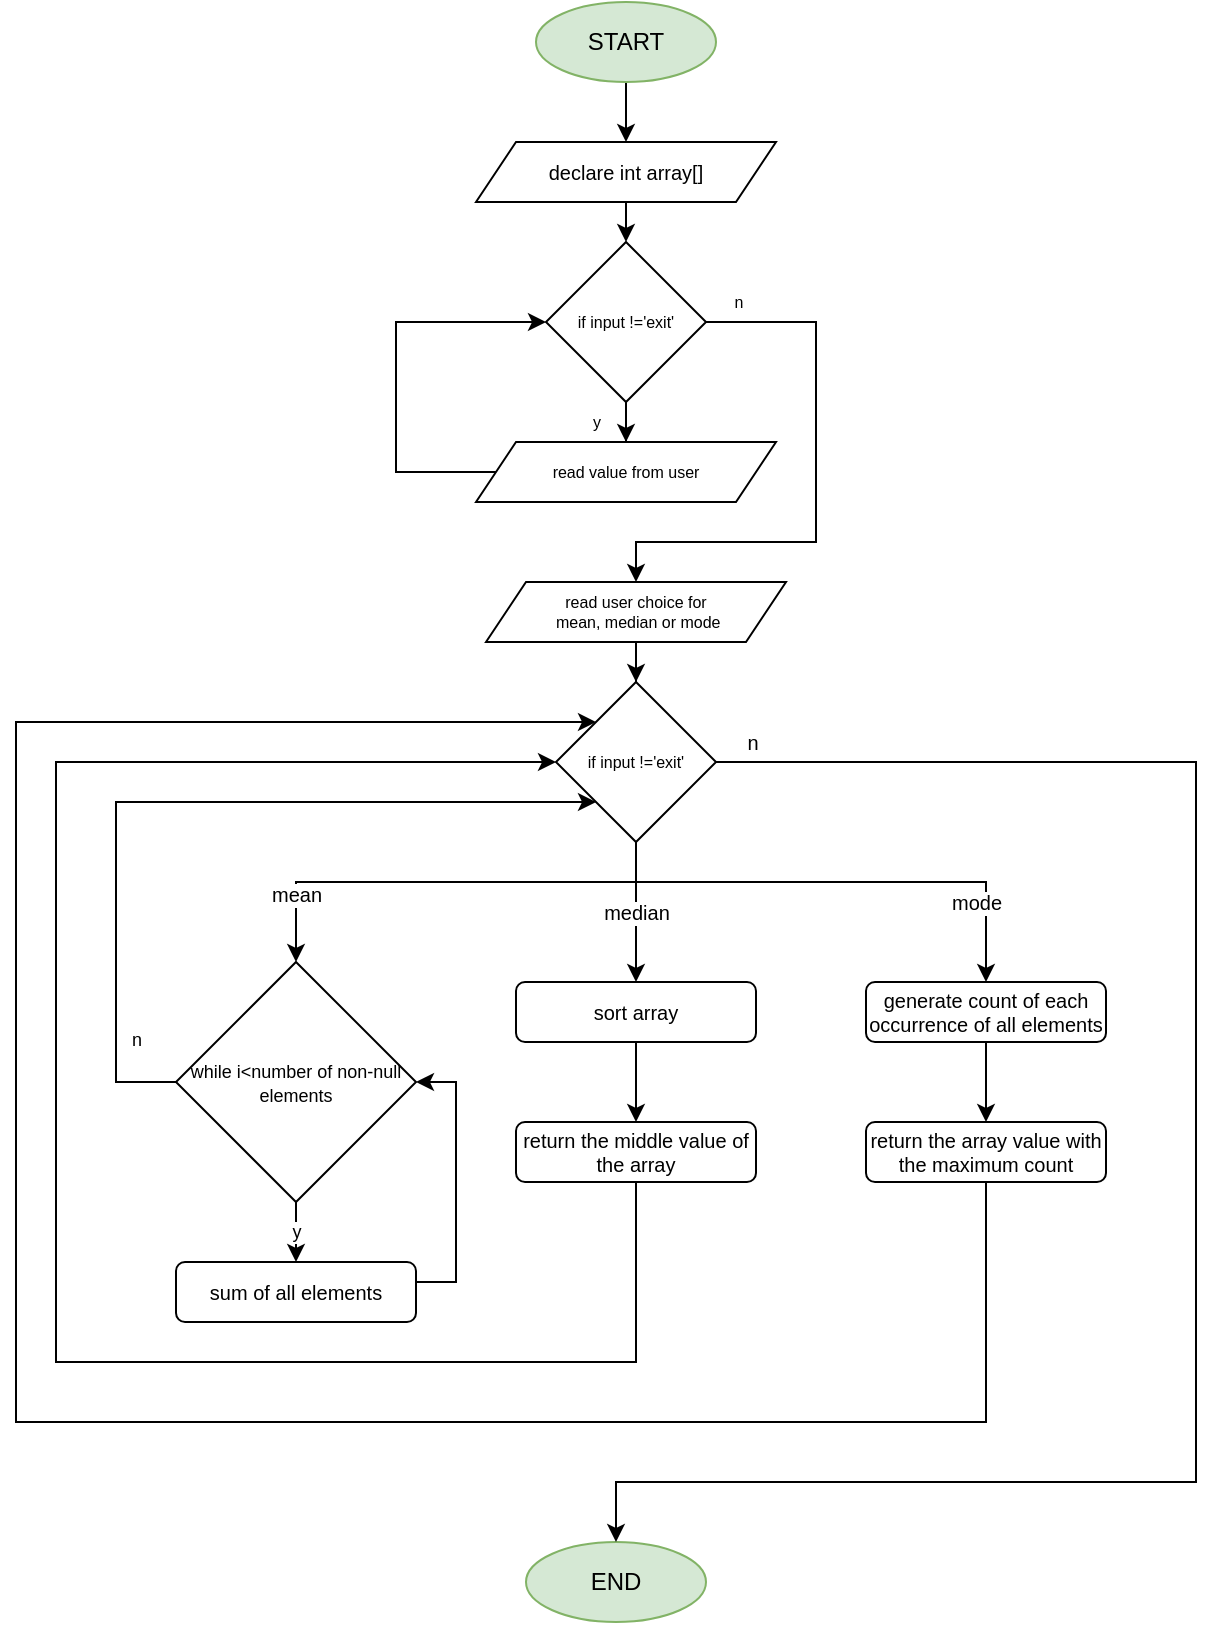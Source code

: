 <mxfile version="20.8.18" type="device"><diagram name="Page-1" id="wb4IQdeCTD9q-gkBVjaM"><mxGraphModel dx="1644" dy="508" grid="1" gridSize="10" guides="1" tooltips="1" connect="1" arrows="1" fold="1" page="1" pageScale="1" pageWidth="850" pageHeight="1100" math="0" shadow="0"><root><mxCell id="0"/><mxCell id="1" parent="0"/><mxCell id="lsb5xpoDB-YfTOCaYcEJ-8" style="edgeStyle=orthogonalEdgeStyle;rounded=0;orthogonalLoop=1;jettySize=auto;html=1;exitX=0.5;exitY=1;exitDx=0;exitDy=0;entryX=0.5;entryY=0;entryDx=0;entryDy=0;fontSize=8;" edge="1" parent="1" source="lsb5xpoDB-YfTOCaYcEJ-1" target="lsb5xpoDB-YfTOCaYcEJ-7"><mxGeometry relative="1" as="geometry"/></mxCell><mxCell id="lsb5xpoDB-YfTOCaYcEJ-1" value="START" style="ellipse;whiteSpace=wrap;html=1;fillColor=#d5e8d4;strokeColor=#82b366;" vertex="1" parent="1"><mxGeometry x="260" y="30" width="90" height="40" as="geometry"/></mxCell><mxCell id="lsb5xpoDB-YfTOCaYcEJ-3" value="END" style="ellipse;whiteSpace=wrap;html=1;fillColor=#d5e8d4;strokeColor=#82b366;" vertex="1" parent="1"><mxGeometry x="255" y="800" width="90" height="40" as="geometry"/></mxCell><mxCell id="lsb5xpoDB-YfTOCaYcEJ-9" style="edgeStyle=orthogonalEdgeStyle;rounded=0;orthogonalLoop=1;jettySize=auto;html=1;exitX=0.5;exitY=1;exitDx=0;exitDy=0;entryX=0.5;entryY=0;entryDx=0;entryDy=0;fontSize=8;" edge="1" parent="1" source="lsb5xpoDB-YfTOCaYcEJ-7" target="lsb5xpoDB-YfTOCaYcEJ-17"><mxGeometry relative="1" as="geometry"><mxPoint x="305" y="180" as="targetPoint"/></mxGeometry></mxCell><mxCell id="lsb5xpoDB-YfTOCaYcEJ-7" value="&lt;font style=&quot;font-size: 10px;&quot;&gt;declare int array[]&lt;/font&gt;" style="shape=parallelogram;perimeter=parallelogramPerimeter;whiteSpace=wrap;html=1;fixedSize=1;fontSize=8;" vertex="1" parent="1"><mxGeometry x="230" y="100" width="150" height="30" as="geometry"/></mxCell><mxCell id="lsb5xpoDB-YfTOCaYcEJ-18" style="edgeStyle=orthogonalEdgeStyle;rounded=0;orthogonalLoop=1;jettySize=auto;html=1;exitX=0;exitY=0.5;exitDx=0;exitDy=0;fontSize=8;entryX=0;entryY=0.5;entryDx=0;entryDy=0;" edge="1" parent="1" source="lsb5xpoDB-YfTOCaYcEJ-11" target="lsb5xpoDB-YfTOCaYcEJ-17"><mxGeometry relative="1" as="geometry"><mxPoint x="150" y="270" as="targetPoint"/><Array as="points"><mxPoint x="190" y="265"/><mxPoint x="190" y="190"/></Array></mxGeometry></mxCell><mxCell id="lsb5xpoDB-YfTOCaYcEJ-11" value="read value from user" style="shape=parallelogram;perimeter=parallelogramPerimeter;whiteSpace=wrap;html=1;fixedSize=1;fontSize=8;" vertex="1" parent="1"><mxGeometry x="230" y="250" width="150" height="30" as="geometry"/></mxCell><mxCell id="lsb5xpoDB-YfTOCaYcEJ-20" value="y" style="edgeStyle=orthogonalEdgeStyle;rounded=0;orthogonalLoop=1;jettySize=auto;html=1;entryX=0.5;entryY=0;entryDx=0;entryDy=0;fontSize=8;" edge="1" parent="1" source="lsb5xpoDB-YfTOCaYcEJ-17" target="lsb5xpoDB-YfTOCaYcEJ-11"><mxGeometry x="-0.667" y="-15" relative="1" as="geometry"><mxPoint as="offset"/></mxGeometry></mxCell><mxCell id="lsb5xpoDB-YfTOCaYcEJ-21" value="n" style="edgeStyle=orthogonalEdgeStyle;rounded=0;orthogonalLoop=1;jettySize=auto;html=1;exitX=1;exitY=0.5;exitDx=0;exitDy=0;fontSize=8;entryX=0.5;entryY=0;entryDx=0;entryDy=0;" edge="1" parent="1" source="lsb5xpoDB-YfTOCaYcEJ-17" target="lsb5xpoDB-YfTOCaYcEJ-23"><mxGeometry x="-0.887" y="10" relative="1" as="geometry"><mxPoint x="310" y="415" as="targetPoint"/><Array as="points"><mxPoint x="400" y="190"/><mxPoint x="400" y="300"/><mxPoint x="310" y="300"/></Array><mxPoint as="offset"/></mxGeometry></mxCell><mxCell id="lsb5xpoDB-YfTOCaYcEJ-17" value="if input !='exit'" style="rhombus;whiteSpace=wrap;html=1;fontSize=8;" vertex="1" parent="1"><mxGeometry x="265" y="150" width="80" height="80" as="geometry"/></mxCell><mxCell id="lsb5xpoDB-YfTOCaYcEJ-28" style="edgeStyle=orthogonalEdgeStyle;rounded=0;orthogonalLoop=1;jettySize=auto;html=1;entryX=0.5;entryY=0;entryDx=0;entryDy=0;fontSize=8;" edge="1" parent="1" source="lsb5xpoDB-YfTOCaYcEJ-23" target="lsb5xpoDB-YfTOCaYcEJ-26"><mxGeometry relative="1" as="geometry"/></mxCell><mxCell id="lsb5xpoDB-YfTOCaYcEJ-23" value="read user choice for&lt;br&gt;&amp;nbsp;mean, median or mode" style="shape=parallelogram;perimeter=parallelogramPerimeter;whiteSpace=wrap;html=1;fixedSize=1;fontSize=8;" vertex="1" parent="1"><mxGeometry x="235" y="320" width="150" height="30" as="geometry"/></mxCell><mxCell id="lsb5xpoDB-YfTOCaYcEJ-30" value="n" style="edgeStyle=orthogonalEdgeStyle;rounded=0;orthogonalLoop=1;jettySize=auto;html=1;exitX=1;exitY=0.5;exitDx=0;exitDy=0;fontSize=10;entryX=0.5;entryY=0;entryDx=0;entryDy=0;" edge="1" parent="1" source="lsb5xpoDB-YfTOCaYcEJ-26" target="lsb5xpoDB-YfTOCaYcEJ-3"><mxGeometry x="-0.962" y="10" relative="1" as="geometry"><Array as="points"><mxPoint x="590" y="410"/><mxPoint x="590" y="770"/><mxPoint x="300" y="770"/><mxPoint x="300" y="790"/></Array><mxPoint as="offset"/></mxGeometry></mxCell><mxCell id="lsb5xpoDB-YfTOCaYcEJ-31" value="median" style="edgeStyle=orthogonalEdgeStyle;rounded=0;orthogonalLoop=1;jettySize=auto;html=1;fontSize=10;entryX=0.5;entryY=0;entryDx=0;entryDy=0;" edge="1" parent="1" source="lsb5xpoDB-YfTOCaYcEJ-26" target="lsb5xpoDB-YfTOCaYcEJ-35"><mxGeometry relative="1" as="geometry"><mxPoint x="310" y="500" as="targetPoint"/></mxGeometry></mxCell><mxCell id="lsb5xpoDB-YfTOCaYcEJ-36" value="mode" style="edgeStyle=orthogonalEdgeStyle;rounded=0;orthogonalLoop=1;jettySize=auto;html=1;entryX=0.5;entryY=0;entryDx=0;entryDy=0;fontSize=10;" edge="1" parent="1" source="lsb5xpoDB-YfTOCaYcEJ-26" target="lsb5xpoDB-YfTOCaYcEJ-34"><mxGeometry x="0.673" y="-5" relative="1" as="geometry"><Array as="points"><mxPoint x="310" y="470"/><mxPoint x="485" y="470"/></Array><mxPoint as="offset"/></mxGeometry></mxCell><mxCell id="lsb5xpoDB-YfTOCaYcEJ-37" value="mean" style="edgeStyle=orthogonalEdgeStyle;rounded=0;orthogonalLoop=1;jettySize=auto;html=1;exitX=0.5;exitY=1;exitDx=0;exitDy=0;entryX=0.5;entryY=0;entryDx=0;entryDy=0;fontSize=10;" edge="1" parent="1" source="lsb5xpoDB-YfTOCaYcEJ-26" target="lsb5xpoDB-YfTOCaYcEJ-38"><mxGeometry x="0.704" relative="1" as="geometry"><mxPoint x="140" y="510" as="targetPoint"/><Array as="points"><mxPoint x="310" y="470"/><mxPoint x="140" y="470"/></Array><mxPoint as="offset"/></mxGeometry></mxCell><mxCell id="lsb5xpoDB-YfTOCaYcEJ-26" value="if input !='exit'" style="rhombus;whiteSpace=wrap;html=1;fontSize=8;" vertex="1" parent="1"><mxGeometry x="270" y="370" width="80" height="80" as="geometry"/></mxCell><mxCell id="lsb5xpoDB-YfTOCaYcEJ-49" style="edgeStyle=orthogonalEdgeStyle;rounded=0;orthogonalLoop=1;jettySize=auto;html=1;entryX=0.5;entryY=0;entryDx=0;entryDy=0;fontSize=9;" edge="1" parent="1" source="lsb5xpoDB-YfTOCaYcEJ-34" target="lsb5xpoDB-YfTOCaYcEJ-48"><mxGeometry relative="1" as="geometry"/></mxCell><mxCell id="lsb5xpoDB-YfTOCaYcEJ-34" value="generate count of each occurrence of all elements" style="rounded=1;whiteSpace=wrap;html=1;fontSize=10;" vertex="1" parent="1"><mxGeometry x="425" y="520" width="120" height="30" as="geometry"/></mxCell><mxCell id="lsb5xpoDB-YfTOCaYcEJ-46" style="edgeStyle=orthogonalEdgeStyle;rounded=0;orthogonalLoop=1;jettySize=auto;html=1;entryX=0.5;entryY=0;entryDx=0;entryDy=0;fontSize=9;" edge="1" parent="1" source="lsb5xpoDB-YfTOCaYcEJ-35" target="lsb5xpoDB-YfTOCaYcEJ-45"><mxGeometry relative="1" as="geometry"/></mxCell><mxCell id="lsb5xpoDB-YfTOCaYcEJ-35" value="sort array" style="rounded=1;whiteSpace=wrap;html=1;fontSize=10;" vertex="1" parent="1"><mxGeometry x="250" y="520" width="120" height="30" as="geometry"/></mxCell><mxCell id="lsb5xpoDB-YfTOCaYcEJ-41" value="y" style="edgeStyle=orthogonalEdgeStyle;rounded=0;orthogonalLoop=1;jettySize=auto;html=1;entryX=0.5;entryY=0;entryDx=0;entryDy=0;fontSize=9;" edge="1" parent="1" source="lsb5xpoDB-YfTOCaYcEJ-38" target="lsb5xpoDB-YfTOCaYcEJ-39"><mxGeometry relative="1" as="geometry"/></mxCell><mxCell id="lsb5xpoDB-YfTOCaYcEJ-44" value="n" style="edgeStyle=orthogonalEdgeStyle;rounded=0;orthogonalLoop=1;jettySize=auto;html=1;fontSize=9;entryX=0;entryY=1;entryDx=0;entryDy=0;" edge="1" parent="1" source="lsb5xpoDB-YfTOCaYcEJ-38" target="lsb5xpoDB-YfTOCaYcEJ-26"><mxGeometry x="-0.75" y="-10" relative="1" as="geometry"><mxPoint x="260" y="410" as="targetPoint"/><Array as="points"><mxPoint x="50" y="570"/><mxPoint x="50" y="430"/></Array><mxPoint as="offset"/></mxGeometry></mxCell><mxCell id="lsb5xpoDB-YfTOCaYcEJ-38" value="&lt;font style=&quot;font-size: 9px;&quot;&gt;while i&amp;lt;number of non-null elements&lt;/font&gt;" style="rhombus;whiteSpace=wrap;html=1;fontSize=10;" vertex="1" parent="1"><mxGeometry x="80" y="510" width="120" height="120" as="geometry"/></mxCell><mxCell id="lsb5xpoDB-YfTOCaYcEJ-43" style="edgeStyle=orthogonalEdgeStyle;rounded=0;orthogonalLoop=1;jettySize=auto;html=1;entryX=1;entryY=0.5;entryDx=0;entryDy=0;fontSize=9;" edge="1" parent="1" source="lsb5xpoDB-YfTOCaYcEJ-39" target="lsb5xpoDB-YfTOCaYcEJ-38"><mxGeometry relative="1" as="geometry"><Array as="points"><mxPoint x="220" y="670"/><mxPoint x="220" y="570"/></Array></mxGeometry></mxCell><mxCell id="lsb5xpoDB-YfTOCaYcEJ-39" value="sum of all elements" style="rounded=1;whiteSpace=wrap;html=1;fontSize=10;" vertex="1" parent="1"><mxGeometry x="80" y="660" width="120" height="30" as="geometry"/></mxCell><mxCell id="lsb5xpoDB-YfTOCaYcEJ-47" style="edgeStyle=orthogonalEdgeStyle;rounded=0;orthogonalLoop=1;jettySize=auto;html=1;entryX=0;entryY=0.5;entryDx=0;entryDy=0;fontSize=9;" edge="1" parent="1" source="lsb5xpoDB-YfTOCaYcEJ-45" target="lsb5xpoDB-YfTOCaYcEJ-26"><mxGeometry relative="1" as="geometry"><Array as="points"><mxPoint x="310" y="710"/><mxPoint x="20" y="710"/><mxPoint x="20" y="410"/></Array></mxGeometry></mxCell><mxCell id="lsb5xpoDB-YfTOCaYcEJ-45" value="return the middle value of the array" style="rounded=1;whiteSpace=wrap;html=1;fontSize=10;" vertex="1" parent="1"><mxGeometry x="250" y="590" width="120" height="30" as="geometry"/></mxCell><mxCell id="lsb5xpoDB-YfTOCaYcEJ-50" style="edgeStyle=orthogonalEdgeStyle;rounded=0;orthogonalLoop=1;jettySize=auto;html=1;fontSize=9;entryX=0;entryY=0;entryDx=0;entryDy=0;" edge="1" parent="1" source="lsb5xpoDB-YfTOCaYcEJ-48" target="lsb5xpoDB-YfTOCaYcEJ-26"><mxGeometry relative="1" as="geometry"><Array as="points"><mxPoint x="485" y="740"/><mxPoint y="740"/><mxPoint y="390"/></Array></mxGeometry></mxCell><mxCell id="lsb5xpoDB-YfTOCaYcEJ-48" value="return the array value with the maximum count" style="rounded=1;whiteSpace=wrap;html=1;fontSize=10;" vertex="1" parent="1"><mxGeometry x="425" y="590" width="120" height="30" as="geometry"/></mxCell></root></mxGraphModel></diagram></mxfile>